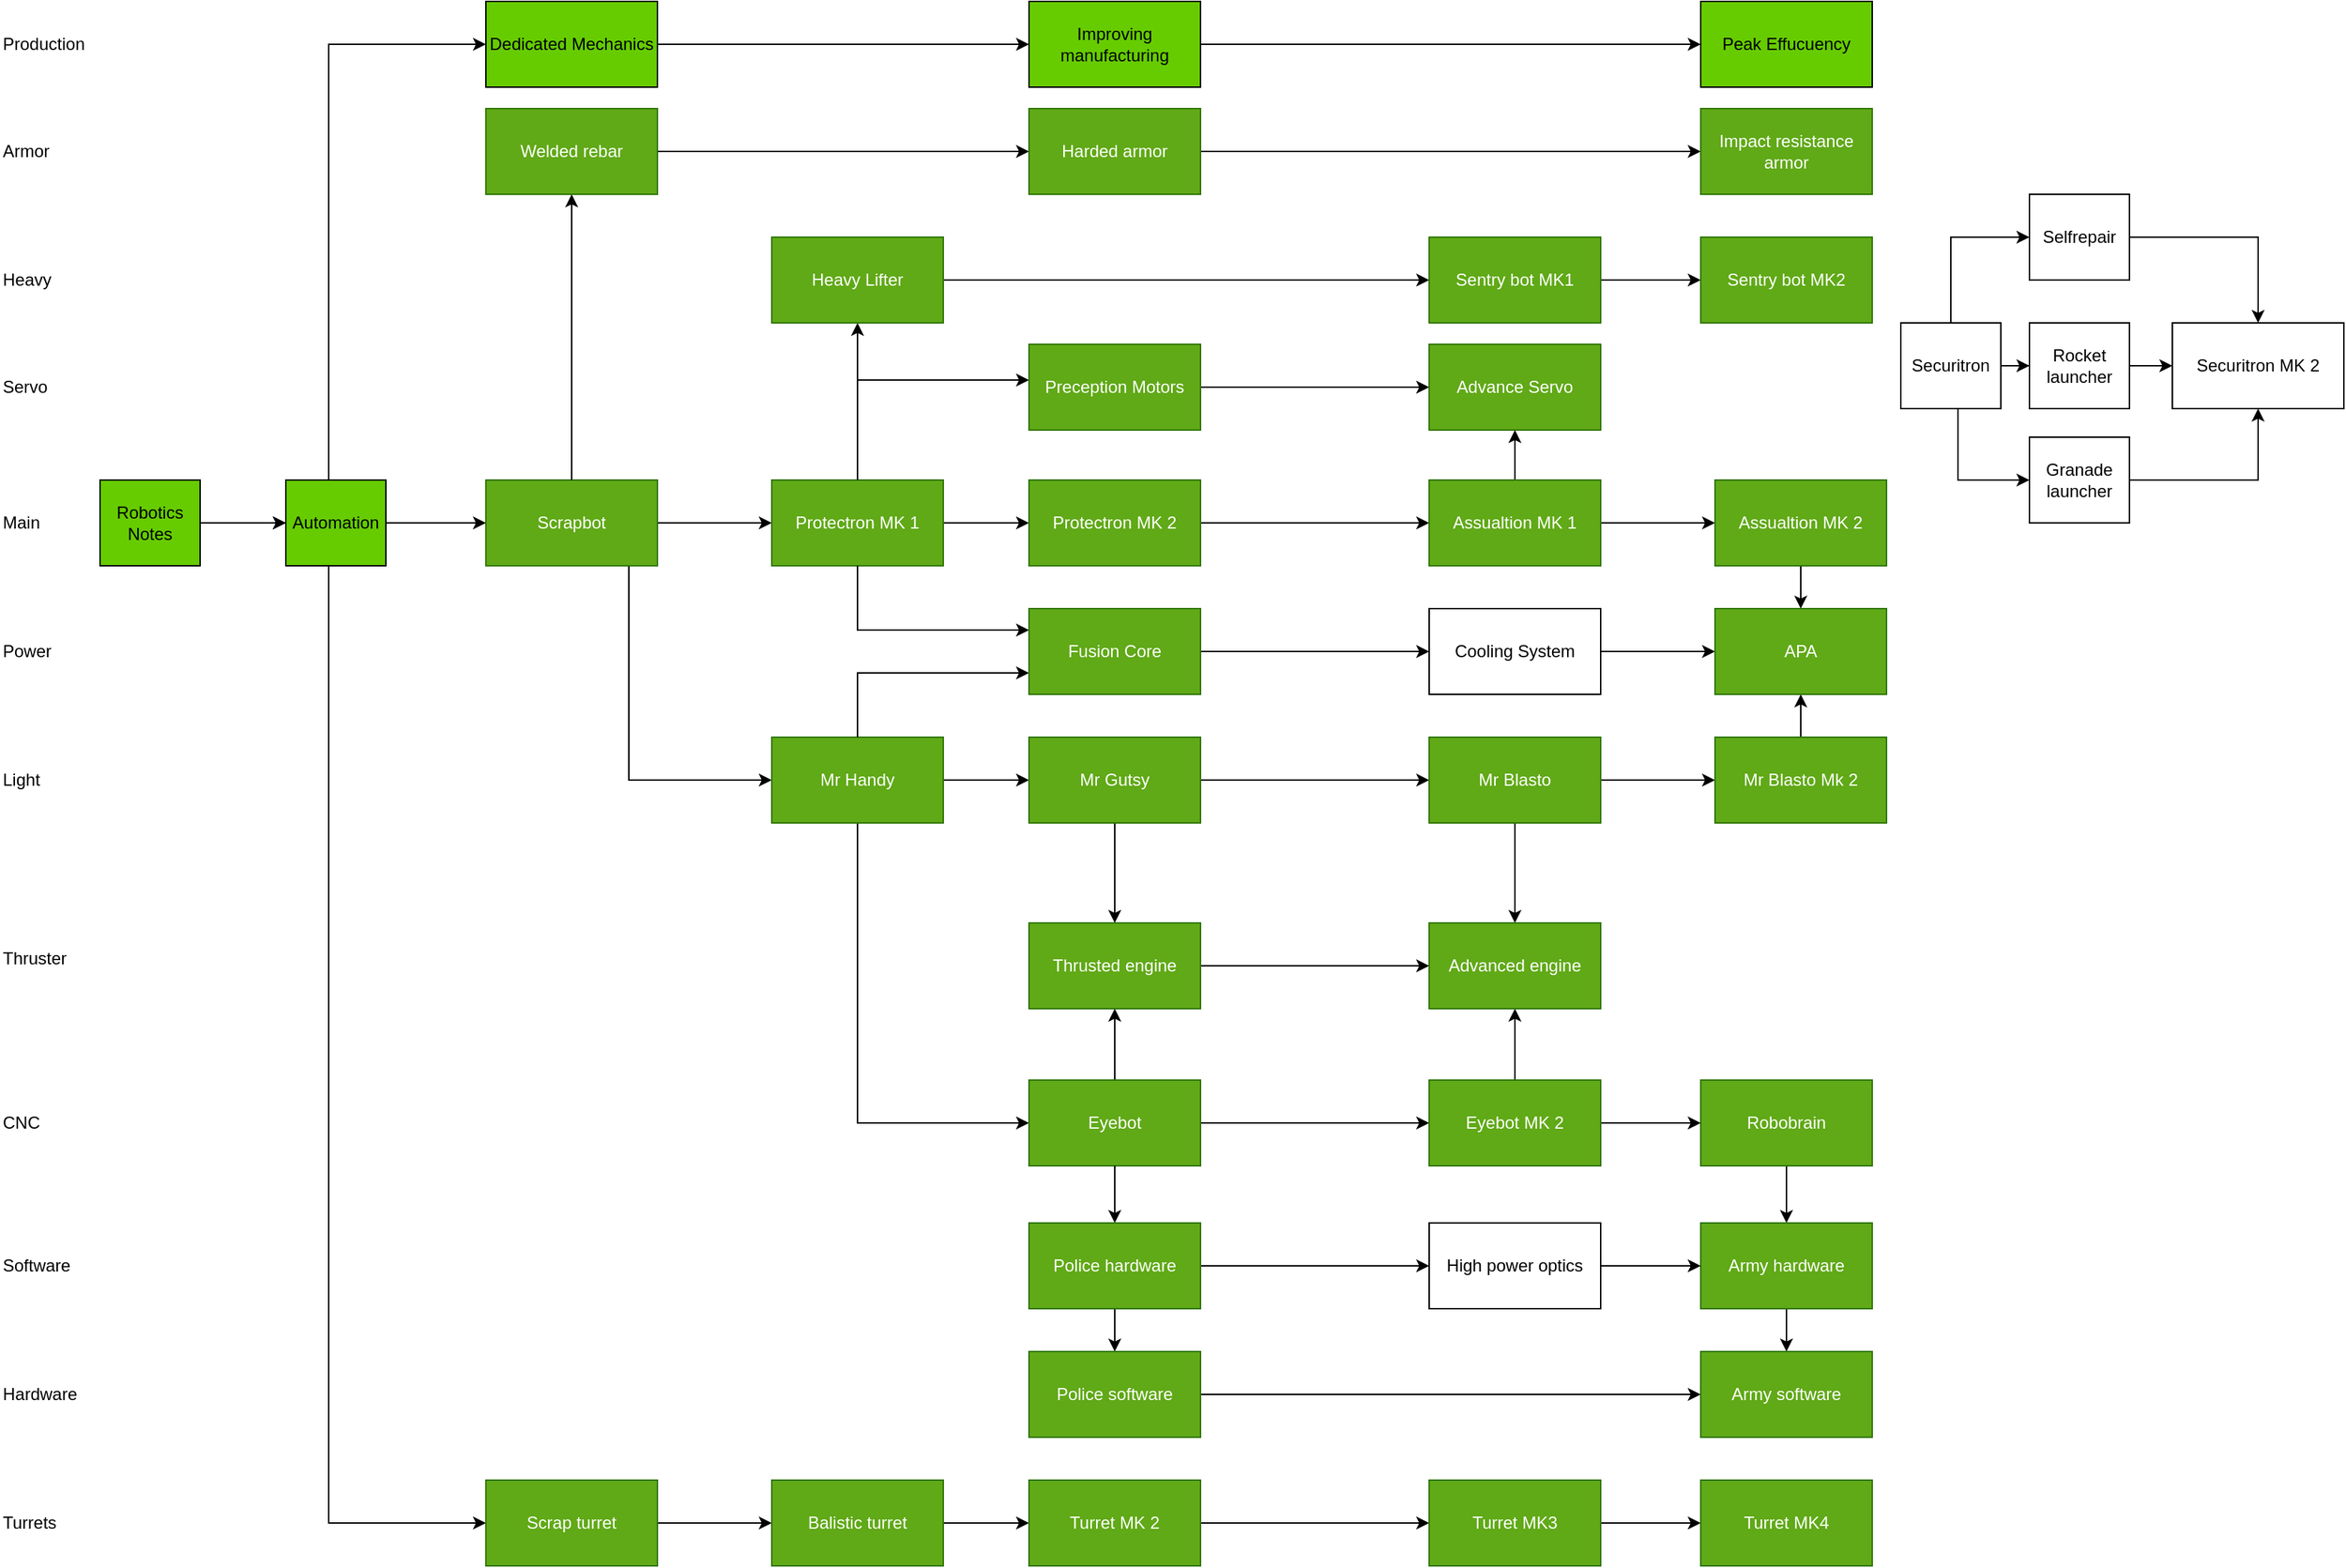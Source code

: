 <mxfile>
    <diagram id="xdExErQ8pkaw-AWuWzdV" name="Страница 1">
        <mxGraphModel dx="1013" dy="830" grid="1" gridSize="10" guides="1" tooltips="1" connect="1" arrows="1" fold="1" page="1" pageScale="1" pageWidth="827" pageHeight="1169" math="0" shadow="0">
            <root>
                <mxCell id="0"/>
                <mxCell id="1" parent="0"/>
                <mxCell id="ZwiXfYWfqHZxSq_M3s0T-5" value="" style="edgeStyle=orthogonalEdgeStyle;rounded=0;orthogonalLoop=1;jettySize=auto;html=1;" parent="1" source="ZwiXfYWfqHZxSq_M3s0T-2" target="ZwiXfYWfqHZxSq_M3s0T-4" edge="1">
                    <mxGeometry relative="1" as="geometry"/>
                </mxCell>
                <mxCell id="ZwiXfYWfqHZxSq_M3s0T-169" style="edgeStyle=orthogonalEdgeStyle;rounded=0;orthogonalLoop=1;jettySize=auto;html=1;" parent="1" source="ZwiXfYWfqHZxSq_M3s0T-2" target="ZwiXfYWfqHZxSq_M3s0T-4" edge="1">
                    <mxGeometry relative="1" as="geometry"/>
                </mxCell>
                <mxCell id="ZwiXfYWfqHZxSq_M3s0T-2" value="Robotics Notes" style="rounded=0;whiteSpace=wrap;html=1;fillColor=#66CC00;" parent="1" vertex="1">
                    <mxGeometry x="70" y="510" width="70" height="60" as="geometry"/>
                </mxCell>
                <mxCell id="ZwiXfYWfqHZxSq_M3s0T-13" value="" style="edgeStyle=orthogonalEdgeStyle;rounded=0;orthogonalLoop=1;jettySize=auto;html=1;" parent="1" source="ZwiXfYWfqHZxSq_M3s0T-4" target="ZwiXfYWfqHZxSq_M3s0T-7" edge="1">
                    <mxGeometry relative="1" as="geometry">
                        <Array as="points">
                            <mxPoint x="230" y="205"/>
                        </Array>
                    </mxGeometry>
                </mxCell>
                <mxCell id="ZwiXfYWfqHZxSq_M3s0T-20" value="" style="edgeStyle=orthogonalEdgeStyle;rounded=0;orthogonalLoop=1;jettySize=auto;html=1;" parent="1" source="ZwiXfYWfqHZxSq_M3s0T-3" target="ZwiXfYWfqHZxSq_M3s0T-19" edge="1">
                    <mxGeometry relative="1" as="geometry"/>
                </mxCell>
                <mxCell id="ZwiXfYWfqHZxSq_M3s0T-42" style="edgeStyle=orthogonalEdgeStyle;rounded=0;orthogonalLoop=1;jettySize=auto;html=1;" parent="1" source="ZwiXfYWfqHZxSq_M3s0T-3" target="ZwiXfYWfqHZxSq_M3s0T-40" edge="1">
                    <mxGeometry relative="1" as="geometry">
                        <Array as="points">
                            <mxPoint x="440" y="720"/>
                        </Array>
                    </mxGeometry>
                </mxCell>
                <mxCell id="ZwiXfYWfqHZxSq_M3s0T-157" style="edgeStyle=orthogonalEdgeStyle;rounded=0;orthogonalLoop=1;jettySize=auto;html=1;" parent="1" source="ZwiXfYWfqHZxSq_M3s0T-4" target="ZwiXfYWfqHZxSq_M3s0T-156" edge="1">
                    <mxGeometry relative="1" as="geometry">
                        <Array as="points">
                            <mxPoint x="230" y="1240"/>
                        </Array>
                    </mxGeometry>
                </mxCell>
                <mxCell id="ZwiXfYWfqHZxSq_M3s0T-3" value="Scrapbot" style="rounded=0;whiteSpace=wrap;html=1;fillColor=#60a917;fontColor=#ffffff;strokeColor=#2D7600;" parent="1" vertex="1">
                    <mxGeometry x="340" y="510" width="120" height="60" as="geometry"/>
                </mxCell>
                <mxCell id="ZwiXfYWfqHZxSq_M3s0T-14" style="edgeStyle=orthogonalEdgeStyle;rounded=0;orthogonalLoop=1;jettySize=auto;html=1;" parent="1" source="ZwiXfYWfqHZxSq_M3s0T-4" target="ZwiXfYWfqHZxSq_M3s0T-3" edge="1">
                    <mxGeometry relative="1" as="geometry"/>
                </mxCell>
                <mxCell id="ZwiXfYWfqHZxSq_M3s0T-4" value="Automation" style="rounded=0;whiteSpace=wrap;html=1;fillColor=#66CC00;" parent="1" vertex="1">
                    <mxGeometry x="200" y="510" width="70" height="60" as="geometry"/>
                </mxCell>
                <mxCell id="ZwiXfYWfqHZxSq_M3s0T-10" value="" style="edgeStyle=orthogonalEdgeStyle;rounded=0;orthogonalLoop=1;jettySize=auto;html=1;" parent="1" source="ZwiXfYWfqHZxSq_M3s0T-7" target="ZwiXfYWfqHZxSq_M3s0T-9" edge="1">
                    <mxGeometry relative="1" as="geometry"/>
                </mxCell>
                <mxCell id="ZwiXfYWfqHZxSq_M3s0T-7" value="Dedicated Mechanics" style="rounded=0;whiteSpace=wrap;html=1;fillColor=#66CC00;" parent="1" vertex="1">
                    <mxGeometry x="340" y="175" width="120" height="60" as="geometry"/>
                </mxCell>
                <mxCell id="ZwiXfYWfqHZxSq_M3s0T-107" value="" style="edgeStyle=orthogonalEdgeStyle;rounded=0;orthogonalLoop=1;jettySize=auto;html=1;" parent="1" source="ZwiXfYWfqHZxSq_M3s0T-9" target="ZwiXfYWfqHZxSq_M3s0T-11" edge="1">
                    <mxGeometry relative="1" as="geometry">
                        <mxPoint x="1000" y="205" as="targetPoint"/>
                    </mxGeometry>
                </mxCell>
                <mxCell id="ZwiXfYWfqHZxSq_M3s0T-9" value="Improving manufacturing" style="rounded=0;whiteSpace=wrap;html=1;fillColor=#66CC00;" parent="1" vertex="1">
                    <mxGeometry x="720" y="175" width="120" height="60" as="geometry"/>
                </mxCell>
                <mxCell id="ZwiXfYWfqHZxSq_M3s0T-11" value="Peak Effucuency" style="rounded=0;whiteSpace=wrap;html=1;fillColor=#66CC00;" parent="1" vertex="1">
                    <mxGeometry x="1190" y="175" width="120" height="60" as="geometry"/>
                </mxCell>
                <mxCell id="ZwiXfYWfqHZxSq_M3s0T-15" value="Main&amp;nbsp;" style="text;html=1;strokeColor=none;fillColor=none;align=left;verticalAlign=middle;whiteSpace=wrap;rounded=0;" parent="1" vertex="1">
                    <mxGeometry y="525" width="60" height="30" as="geometry"/>
                </mxCell>
                <mxCell id="ZwiXfYWfqHZxSq_M3s0T-16" value="Production" style="text;html=1;strokeColor=none;fillColor=none;align=left;verticalAlign=middle;whiteSpace=wrap;rounded=0;" parent="1" vertex="1">
                    <mxGeometry y="190" width="60" height="30" as="geometry"/>
                </mxCell>
                <mxCell id="ZwiXfYWfqHZxSq_M3s0T-22" value="" style="edgeStyle=orthogonalEdgeStyle;rounded=0;orthogonalLoop=1;jettySize=auto;html=1;" parent="1" source="ZwiXfYWfqHZxSq_M3s0T-19" target="ZwiXfYWfqHZxSq_M3s0T-21" edge="1">
                    <mxGeometry relative="1" as="geometry"/>
                </mxCell>
                <mxCell id="ZwiXfYWfqHZxSq_M3s0T-64" style="edgeStyle=orthogonalEdgeStyle;rounded=0;orthogonalLoop=1;jettySize=auto;html=1;" parent="1" source="ZwiXfYWfqHZxSq_M3s0T-19" target="ZwiXfYWfqHZxSq_M3s0T-50" edge="1">
                    <mxGeometry relative="1" as="geometry">
                        <Array as="points">
                            <mxPoint x="600" y="440"/>
                        </Array>
                    </mxGeometry>
                </mxCell>
                <mxCell id="ZwiXfYWfqHZxSq_M3s0T-19" value="Protectron MK 1" style="rounded=0;whiteSpace=wrap;html=1;fillColor=#60a917;fontColor=#ffffff;strokeColor=#2D7600;" parent="1" vertex="1">
                    <mxGeometry x="540" y="510" width="120" height="60" as="geometry"/>
                </mxCell>
                <mxCell id="ZwiXfYWfqHZxSq_M3s0T-24" value="" style="edgeStyle=orthogonalEdgeStyle;rounded=0;orthogonalLoop=1;jettySize=auto;html=1;" parent="1" source="ZwiXfYWfqHZxSq_M3s0T-21" target="ZwiXfYWfqHZxSq_M3s0T-116" edge="1">
                    <mxGeometry relative="1" as="geometry">
                        <mxPoint x="1000" y="525" as="targetPoint"/>
                        <Array as="points"/>
                    </mxGeometry>
                </mxCell>
                <mxCell id="ZwiXfYWfqHZxSq_M3s0T-114" value="" style="edgeStyle=orthogonalEdgeStyle;rounded=0;orthogonalLoop=1;jettySize=auto;html=1;entryX=0;entryY=0.25;entryDx=0;entryDy=0;" parent="1" source="ZwiXfYWfqHZxSq_M3s0T-19" target="ZwiXfYWfqHZxSq_M3s0T-55" edge="1">
                    <mxGeometry relative="1" as="geometry">
                        <Array as="points">
                            <mxPoint x="600" y="615"/>
                        </Array>
                    </mxGeometry>
                </mxCell>
                <mxCell id="2" style="edgeStyle=none;html=1;" parent="1" source="ZwiXfYWfqHZxSq_M3s0T-19" target="ZwiXfYWfqHZxSq_M3s0T-124" edge="1">
                    <mxGeometry relative="1" as="geometry"/>
                </mxCell>
                <mxCell id="ZwiXfYWfqHZxSq_M3s0T-21" value="Protectron MK 2" style="rounded=0;whiteSpace=wrap;html=1;fillColor=#60a917;fontColor=#ffffff;strokeColor=#2D7600;" parent="1" vertex="1">
                    <mxGeometry x="720" y="510" width="120" height="60" as="geometry"/>
                </mxCell>
                <mxCell id="ZwiXfYWfqHZxSq_M3s0T-26" value="" style="edgeStyle=orthogonalEdgeStyle;rounded=0;orthogonalLoop=1;jettySize=auto;html=1;" parent="1" source="ZwiXfYWfqHZxSq_M3s0T-116" target="ZwiXfYWfqHZxSq_M3s0T-115" edge="1">
                    <mxGeometry relative="1" as="geometry">
                        <mxPoint x="1120" y="525" as="sourcePoint"/>
                        <mxPoint x="1200" y="525" as="targetPoint"/>
                    </mxGeometry>
                </mxCell>
                <mxCell id="ZwiXfYWfqHZxSq_M3s0T-63" style="edgeStyle=orthogonalEdgeStyle;rounded=0;orthogonalLoop=1;jettySize=auto;html=1;entryX=0.5;entryY=0;entryDx=0;entryDy=0;" parent="1" source="ZwiXfYWfqHZxSq_M3s0T-115" target="ZwiXfYWfqHZxSq_M3s0T-61" edge="1">
                    <mxGeometry relative="1" as="geometry">
                        <mxPoint x="1060" y="555" as="sourcePoint"/>
                    </mxGeometry>
                </mxCell>
                <mxCell id="ZwiXfYWfqHZxSq_M3s0T-34" style="edgeStyle=orthogonalEdgeStyle;rounded=0;orthogonalLoop=1;jettySize=auto;html=1;" parent="1" source="ZwiXfYWfqHZxSq_M3s0T-27" target="ZwiXfYWfqHZxSq_M3s0T-31" edge="1">
                    <mxGeometry relative="1" as="geometry">
                        <Array as="points">
                            <mxPoint x="1365" y="340"/>
                        </Array>
                    </mxGeometry>
                </mxCell>
                <mxCell id="ZwiXfYWfqHZxSq_M3s0T-35" style="edgeStyle=orthogonalEdgeStyle;rounded=0;orthogonalLoop=1;jettySize=auto;html=1;" parent="1" source="ZwiXfYWfqHZxSq_M3s0T-27" target="ZwiXfYWfqHZxSq_M3s0T-32" edge="1">
                    <mxGeometry relative="1" as="geometry"/>
                </mxCell>
                <mxCell id="ZwiXfYWfqHZxSq_M3s0T-36" style="edgeStyle=orthogonalEdgeStyle;rounded=0;orthogonalLoop=1;jettySize=auto;html=1;" parent="1" source="ZwiXfYWfqHZxSq_M3s0T-27" target="ZwiXfYWfqHZxSq_M3s0T-33" edge="1">
                    <mxGeometry relative="1" as="geometry">
                        <Array as="points">
                            <mxPoint x="1370" y="510"/>
                        </Array>
                    </mxGeometry>
                </mxCell>
                <mxCell id="ZwiXfYWfqHZxSq_M3s0T-27" value="Securitron" style="rounded=0;whiteSpace=wrap;html=1;" parent="1" vertex="1">
                    <mxGeometry x="1330" y="400" width="70" height="60" as="geometry"/>
                </mxCell>
                <mxCell id="ZwiXfYWfqHZxSq_M3s0T-28" value="Securitron MK 2" style="rounded=0;whiteSpace=wrap;html=1;" parent="1" vertex="1">
                    <mxGeometry x="1520" y="400" width="120" height="60" as="geometry"/>
                </mxCell>
                <mxCell id="ZwiXfYWfqHZxSq_M3s0T-37" style="edgeStyle=orthogonalEdgeStyle;rounded=0;orthogonalLoop=1;jettySize=auto;html=1;" parent="1" source="ZwiXfYWfqHZxSq_M3s0T-31" target="ZwiXfYWfqHZxSq_M3s0T-28" edge="1">
                    <mxGeometry relative="1" as="geometry"/>
                </mxCell>
                <mxCell id="ZwiXfYWfqHZxSq_M3s0T-31" value="Selfrepair" style="rounded=0;whiteSpace=wrap;html=1;" parent="1" vertex="1">
                    <mxGeometry x="1420" y="310" width="70" height="60" as="geometry"/>
                </mxCell>
                <mxCell id="ZwiXfYWfqHZxSq_M3s0T-39" style="edgeStyle=orthogonalEdgeStyle;rounded=0;orthogonalLoop=1;jettySize=auto;html=1;" parent="1" source="ZwiXfYWfqHZxSq_M3s0T-32" target="ZwiXfYWfqHZxSq_M3s0T-28" edge="1">
                    <mxGeometry relative="1" as="geometry"/>
                </mxCell>
                <mxCell id="ZwiXfYWfqHZxSq_M3s0T-32" value="Rocket&lt;br&gt;launcher" style="rounded=0;whiteSpace=wrap;html=1;" parent="1" vertex="1">
                    <mxGeometry x="1420" y="400" width="70" height="60" as="geometry"/>
                </mxCell>
                <mxCell id="ZwiXfYWfqHZxSq_M3s0T-38" style="edgeStyle=orthogonalEdgeStyle;rounded=0;orthogonalLoop=1;jettySize=auto;html=1;" parent="1" source="ZwiXfYWfqHZxSq_M3s0T-33" target="ZwiXfYWfqHZxSq_M3s0T-28" edge="1">
                    <mxGeometry relative="1" as="geometry"/>
                </mxCell>
                <mxCell id="ZwiXfYWfqHZxSq_M3s0T-33" value="Granade launcher" style="rounded=0;whiteSpace=wrap;html=1;" parent="1" vertex="1">
                    <mxGeometry x="1420" y="480" width="70" height="60" as="geometry"/>
                </mxCell>
                <mxCell id="ZwiXfYWfqHZxSq_M3s0T-45" style="edgeStyle=orthogonalEdgeStyle;rounded=0;orthogonalLoop=1;jettySize=auto;html=1;" parent="1" source="ZwiXfYWfqHZxSq_M3s0T-40" target="ZwiXfYWfqHZxSq_M3s0T-44" edge="1">
                    <mxGeometry relative="1" as="geometry"/>
                </mxCell>
                <mxCell id="ZwiXfYWfqHZxSq_M3s0T-68" style="edgeStyle=orthogonalEdgeStyle;rounded=0;orthogonalLoop=1;jettySize=auto;html=1;" parent="1" source="ZwiXfYWfqHZxSq_M3s0T-3" target="ZwiXfYWfqHZxSq_M3s0T-67" edge="1">
                    <mxGeometry relative="1" as="geometry">
                        <Array as="points">
                            <mxPoint x="440" y="270"/>
                        </Array>
                    </mxGeometry>
                </mxCell>
                <mxCell id="ZwiXfYWfqHZxSq_M3s0T-122" style="edgeStyle=orthogonalEdgeStyle;rounded=0;orthogonalLoop=1;jettySize=auto;html=1;" parent="1" source="ZwiXfYWfqHZxSq_M3s0T-40" target="ZwiXfYWfqHZxSq_M3s0T-75" edge="1">
                    <mxGeometry relative="1" as="geometry">
                        <Array as="points">
                            <mxPoint x="600" y="960"/>
                        </Array>
                    </mxGeometry>
                </mxCell>
                <mxCell id="ZwiXfYWfqHZxSq_M3s0T-40" value="Mr Handy" style="rounded=0;whiteSpace=wrap;html=1;fillColor=#60a917;fontColor=#ffffff;strokeColor=#2D7600;" parent="1" vertex="1">
                    <mxGeometry x="540" y="690" width="120" height="60" as="geometry"/>
                </mxCell>
                <mxCell id="ZwiXfYWfqHZxSq_M3s0T-47" value="" style="edgeStyle=orthogonalEdgeStyle;rounded=0;orthogonalLoop=1;jettySize=auto;html=1;" parent="1" source="ZwiXfYWfqHZxSq_M3s0T-44" target="ZwiXfYWfqHZxSq_M3s0T-46" edge="1">
                    <mxGeometry relative="1" as="geometry"/>
                </mxCell>
                <mxCell id="ZwiXfYWfqHZxSq_M3s0T-60" style="edgeStyle=orthogonalEdgeStyle;rounded=0;orthogonalLoop=1;jettySize=auto;html=1;entryX=0;entryY=0.75;entryDx=0;entryDy=0;" parent="1" source="ZwiXfYWfqHZxSq_M3s0T-40" target="ZwiXfYWfqHZxSq_M3s0T-55" edge="1">
                    <mxGeometry relative="1" as="geometry">
                        <Array as="points">
                            <mxPoint x="600" y="645"/>
                        </Array>
                    </mxGeometry>
                </mxCell>
                <mxCell id="ZwiXfYWfqHZxSq_M3s0T-142" style="edgeStyle=orthogonalEdgeStyle;rounded=0;orthogonalLoop=1;jettySize=auto;html=1;" parent="1" source="ZwiXfYWfqHZxSq_M3s0T-44" target="ZwiXfYWfqHZxSq_M3s0T-140" edge="1">
                    <mxGeometry relative="1" as="geometry">
                        <Array as="points">
                            <mxPoint x="780" y="840"/>
                        </Array>
                    </mxGeometry>
                </mxCell>
                <mxCell id="ZwiXfYWfqHZxSq_M3s0T-44" value="Mr Gutsy" style="rounded=0;whiteSpace=wrap;html=1;fillColor=#60a917;fontColor=#ffffff;strokeColor=#2D7600;" parent="1" vertex="1">
                    <mxGeometry x="720" y="690" width="120" height="60" as="geometry"/>
                </mxCell>
                <mxCell id="ZwiXfYWfqHZxSq_M3s0T-49" value="" style="edgeStyle=orthogonalEdgeStyle;rounded=0;orthogonalLoop=1;jettySize=auto;html=1;" parent="1" source="ZwiXfYWfqHZxSq_M3s0T-46" target="ZwiXfYWfqHZxSq_M3s0T-48" edge="1">
                    <mxGeometry relative="1" as="geometry"/>
                </mxCell>
                <mxCell id="ZwiXfYWfqHZxSq_M3s0T-62" style="edgeStyle=orthogonalEdgeStyle;rounded=0;orthogonalLoop=1;jettySize=auto;html=1;entryX=0.5;entryY=1;entryDx=0;entryDy=0;" parent="1" source="ZwiXfYWfqHZxSq_M3s0T-48" target="ZwiXfYWfqHZxSq_M3s0T-61" edge="1">
                    <mxGeometry relative="1" as="geometry"/>
                </mxCell>
                <mxCell id="ZwiXfYWfqHZxSq_M3s0T-145" style="edgeStyle=orthogonalEdgeStyle;rounded=0;orthogonalLoop=1;jettySize=auto;html=1;" parent="1" source="ZwiXfYWfqHZxSq_M3s0T-46" target="ZwiXfYWfqHZxSq_M3s0T-143" edge="1">
                    <mxGeometry relative="1" as="geometry">
                        <Array as="points">
                            <mxPoint x="1090" y="840"/>
                        </Array>
                    </mxGeometry>
                </mxCell>
                <mxCell id="ZwiXfYWfqHZxSq_M3s0T-46" value="Mr Blasto" style="rounded=0;whiteSpace=wrap;html=1;fillColor=#60a917;fontColor=#ffffff;strokeColor=#2D7600;" parent="1" vertex="1">
                    <mxGeometry x="1000" y="690" width="120" height="60" as="geometry"/>
                </mxCell>
                <mxCell id="ZwiXfYWfqHZxSq_M3s0T-48" value="Mr Blasto Mk 2" style="rounded=0;whiteSpace=wrap;html=1;fillColor=#60a917;fontColor=#ffffff;strokeColor=#2D7600;" parent="1" vertex="1">
                    <mxGeometry x="1200" y="690" width="120" height="60" as="geometry"/>
                </mxCell>
                <mxCell id="ZwiXfYWfqHZxSq_M3s0T-90" style="edgeStyle=orthogonalEdgeStyle;rounded=0;orthogonalLoop=1;jettySize=auto;html=1;" parent="1" source="ZwiXfYWfqHZxSq_M3s0T-50" target="ZwiXfYWfqHZxSq_M3s0T-65" edge="1">
                    <mxGeometry relative="1" as="geometry"/>
                </mxCell>
                <mxCell id="ZwiXfYWfqHZxSq_M3s0T-50" value="Preception Motors" style="rounded=0;whiteSpace=wrap;html=1;fillColor=#60a917;fontColor=#ffffff;strokeColor=#2D7600;" parent="1" vertex="1">
                    <mxGeometry x="720" y="415" width="120" height="60" as="geometry"/>
                </mxCell>
                <mxCell id="ZwiXfYWfqHZxSq_M3s0T-89" style="edgeStyle=orthogonalEdgeStyle;rounded=0;orthogonalLoop=1;jettySize=auto;html=1;startArrow=none;" parent="1" source="ZwiXfYWfqHZxSq_M3s0T-117" target="ZwiXfYWfqHZxSq_M3s0T-61" edge="1">
                    <mxGeometry relative="1" as="geometry"/>
                </mxCell>
                <mxCell id="ZwiXfYWfqHZxSq_M3s0T-119" style="edgeStyle=orthogonalEdgeStyle;rounded=0;orthogonalLoop=1;jettySize=auto;html=1;" parent="1" source="ZwiXfYWfqHZxSq_M3s0T-55" target="ZwiXfYWfqHZxSq_M3s0T-117" edge="1">
                    <mxGeometry relative="1" as="geometry"/>
                </mxCell>
                <mxCell id="ZwiXfYWfqHZxSq_M3s0T-55" value="Fusion Core" style="rounded=0;whiteSpace=wrap;html=1;fillColor=#60a917;fontColor=#ffffff;strokeColor=#2D7600;" parent="1" vertex="1">
                    <mxGeometry x="720" y="600" width="120" height="60" as="geometry"/>
                </mxCell>
                <mxCell id="ZwiXfYWfqHZxSq_M3s0T-61" value="APA" style="rounded=0;whiteSpace=wrap;html=1;fillColor=#60a917;fontColor=#ffffff;strokeColor=#2D7600;" parent="1" vertex="1">
                    <mxGeometry x="1200" y="600" width="120" height="60" as="geometry"/>
                </mxCell>
                <mxCell id="ZwiXfYWfqHZxSq_M3s0T-65" value="Advance Servo" style="rounded=0;whiteSpace=wrap;html=1;fillColor=#60a917;fontColor=#ffffff;strokeColor=#2D7600;" parent="1" vertex="1">
                    <mxGeometry x="1000" y="415" width="120" height="60" as="geometry"/>
                </mxCell>
                <mxCell id="ZwiXfYWfqHZxSq_M3s0T-71" value="" style="edgeStyle=orthogonalEdgeStyle;rounded=0;orthogonalLoop=1;jettySize=auto;html=1;" parent="1" source="ZwiXfYWfqHZxSq_M3s0T-67" target="ZwiXfYWfqHZxSq_M3s0T-70" edge="1">
                    <mxGeometry relative="1" as="geometry"/>
                </mxCell>
                <mxCell id="ZwiXfYWfqHZxSq_M3s0T-67" value="Welded rebar" style="rounded=0;whiteSpace=wrap;html=1;fillColor=#60a917;fontColor=#ffffff;strokeColor=#2D7600;" parent="1" vertex="1">
                    <mxGeometry x="340" y="250" width="120" height="60" as="geometry"/>
                </mxCell>
                <mxCell id="ZwiXfYWfqHZxSq_M3s0T-73" value="" style="edgeStyle=orthogonalEdgeStyle;rounded=0;orthogonalLoop=1;jettySize=auto;html=1;" parent="1" source="ZwiXfYWfqHZxSq_M3s0T-70" target="ZwiXfYWfqHZxSq_M3s0T-72" edge="1">
                    <mxGeometry relative="1" as="geometry"/>
                </mxCell>
                <mxCell id="ZwiXfYWfqHZxSq_M3s0T-70" value="Harded armor" style="rounded=0;whiteSpace=wrap;html=1;fillColor=#60a917;fontColor=#ffffff;strokeColor=#2D7600;" parent="1" vertex="1">
                    <mxGeometry x="720" y="250" width="120" height="60" as="geometry"/>
                </mxCell>
                <mxCell id="ZwiXfYWfqHZxSq_M3s0T-72" value="Impact resistance armor" style="rounded=0;whiteSpace=wrap;html=1;fillColor=#60a917;fontColor=#ffffff;strokeColor=#2D7600;" parent="1" vertex="1">
                    <mxGeometry x="1190" y="250" width="120" height="60" as="geometry"/>
                </mxCell>
                <mxCell id="ZwiXfYWfqHZxSq_M3s0T-80" style="edgeStyle=orthogonalEdgeStyle;rounded=0;orthogonalLoop=1;jettySize=auto;html=1;" parent="1" source="ZwiXfYWfqHZxSq_M3s0T-75" target="ZwiXfYWfqHZxSq_M3s0T-79" edge="1">
                    <mxGeometry relative="1" as="geometry"/>
                </mxCell>
                <mxCell id="ZwiXfYWfqHZxSq_M3s0T-141" value="" style="edgeStyle=orthogonalEdgeStyle;rounded=0;orthogonalLoop=1;jettySize=auto;html=1;" parent="1" source="ZwiXfYWfqHZxSq_M3s0T-75" target="ZwiXfYWfqHZxSq_M3s0T-140" edge="1">
                    <mxGeometry relative="1" as="geometry">
                        <Array as="points">
                            <mxPoint x="780" y="870"/>
                        </Array>
                    </mxGeometry>
                </mxCell>
                <mxCell id="ZwiXfYWfqHZxSq_M3s0T-75" value="Eyebot" style="rounded=0;whiteSpace=wrap;html=1;fillColor=#60a917;fontColor=#ffffff;strokeColor=#2D7600;" parent="1" vertex="1">
                    <mxGeometry x="720" y="930" width="120" height="60" as="geometry"/>
                </mxCell>
                <mxCell id="ZwiXfYWfqHZxSq_M3s0T-87" value="" style="edgeStyle=orthogonalEdgeStyle;rounded=0;orthogonalLoop=1;jettySize=auto;html=1;" parent="1" source="ZwiXfYWfqHZxSq_M3s0T-91" target="ZwiXfYWfqHZxSq_M3s0T-86" edge="1">
                    <mxGeometry relative="1" as="geometry"/>
                </mxCell>
                <mxCell id="ZwiXfYWfqHZxSq_M3s0T-93" style="edgeStyle=orthogonalEdgeStyle;rounded=0;orthogonalLoop=1;jettySize=auto;html=1;" parent="1" source="ZwiXfYWfqHZxSq_M3s0T-77" target="ZwiXfYWfqHZxSq_M3s0T-91" edge="1">
                    <mxGeometry relative="1" as="geometry"/>
                </mxCell>
                <mxCell id="ZwiXfYWfqHZxSq_M3s0T-77" value="Robobrain" style="rounded=0;whiteSpace=wrap;html=1;fillColor=#60a917;fontColor=#ffffff;strokeColor=#2D7600;" parent="1" vertex="1">
                    <mxGeometry x="1190" y="930" width="120" height="60" as="geometry"/>
                </mxCell>
                <mxCell id="ZwiXfYWfqHZxSq_M3s0T-81" style="edgeStyle=orthogonalEdgeStyle;rounded=0;orthogonalLoop=1;jettySize=auto;html=1;" parent="1" source="ZwiXfYWfqHZxSq_M3s0T-79" target="ZwiXfYWfqHZxSq_M3s0T-77" edge="1">
                    <mxGeometry relative="1" as="geometry"/>
                </mxCell>
                <mxCell id="ZwiXfYWfqHZxSq_M3s0T-83" value="" style="edgeStyle=orthogonalEdgeStyle;rounded=0;orthogonalLoop=1;jettySize=auto;html=1;" parent="1" source="ZwiXfYWfqHZxSq_M3s0T-84" target="ZwiXfYWfqHZxSq_M3s0T-82" edge="1">
                    <mxGeometry relative="1" as="geometry"/>
                </mxCell>
                <mxCell id="ZwiXfYWfqHZxSq_M3s0T-85" value="" style="edgeStyle=orthogonalEdgeStyle;rounded=0;orthogonalLoop=1;jettySize=auto;html=1;" parent="1" source="ZwiXfYWfqHZxSq_M3s0T-75" target="ZwiXfYWfqHZxSq_M3s0T-84" edge="1">
                    <mxGeometry relative="1" as="geometry"/>
                </mxCell>
                <mxCell id="ZwiXfYWfqHZxSq_M3s0T-146" style="edgeStyle=orthogonalEdgeStyle;rounded=0;orthogonalLoop=1;jettySize=auto;html=1;" parent="1" source="ZwiXfYWfqHZxSq_M3s0T-79" target="ZwiXfYWfqHZxSq_M3s0T-143" edge="1">
                    <mxGeometry relative="1" as="geometry">
                        <Array as="points">
                            <mxPoint x="1060" y="870"/>
                        </Array>
                    </mxGeometry>
                </mxCell>
                <mxCell id="ZwiXfYWfqHZxSq_M3s0T-79" value="Eyebot MK 2" style="rounded=0;whiteSpace=wrap;html=1;fillColor=#60a917;fontColor=#ffffff;strokeColor=#2D7600;" parent="1" vertex="1">
                    <mxGeometry x="1000" y="930" width="120" height="60" as="geometry"/>
                </mxCell>
                <mxCell id="ZwiXfYWfqHZxSq_M3s0T-138" style="edgeStyle=orthogonalEdgeStyle;rounded=0;orthogonalLoop=1;jettySize=auto;html=1;" parent="1" source="ZwiXfYWfqHZxSq_M3s0T-82" target="ZwiXfYWfqHZxSq_M3s0T-86" edge="1">
                    <mxGeometry relative="1" as="geometry"/>
                </mxCell>
                <mxCell id="ZwiXfYWfqHZxSq_M3s0T-82" value="Police software" style="rounded=0;whiteSpace=wrap;html=1;fillColor=#60a917;fontColor=#ffffff;strokeColor=#2D7600;" parent="1" vertex="1">
                    <mxGeometry x="720" y="1120" width="120" height="60" as="geometry"/>
                </mxCell>
                <mxCell id="ZwiXfYWfqHZxSq_M3s0T-135" value="" style="edgeStyle=orthogonalEdgeStyle;rounded=0;orthogonalLoop=1;jettySize=auto;html=1;" parent="1" source="ZwiXfYWfqHZxSq_M3s0T-84" target="ZwiXfYWfqHZxSq_M3s0T-134" edge="1">
                    <mxGeometry relative="1" as="geometry"/>
                </mxCell>
                <mxCell id="ZwiXfYWfqHZxSq_M3s0T-84" value="Police hardware" style="rounded=0;whiteSpace=wrap;html=1;fillColor=#60a917;fontColor=#ffffff;strokeColor=#2D7600;" parent="1" vertex="1">
                    <mxGeometry x="720" y="1030" width="120" height="60" as="geometry"/>
                </mxCell>
                <mxCell id="ZwiXfYWfqHZxSq_M3s0T-86" value="Army software" style="rounded=0;whiteSpace=wrap;html=1;fillColor=#60a917;fontColor=#ffffff;strokeColor=#2D7600;" parent="1" vertex="1">
                    <mxGeometry x="1190" y="1120" width="120" height="60" as="geometry"/>
                </mxCell>
                <mxCell id="ZwiXfYWfqHZxSq_M3s0T-91" value="Army hardware" style="rounded=0;whiteSpace=wrap;html=1;fillColor=#60a917;fontColor=#ffffff;strokeColor=#2D7600;" parent="1" vertex="1">
                    <mxGeometry x="1190" y="1030" width="120" height="60" as="geometry"/>
                </mxCell>
                <mxCell id="ZwiXfYWfqHZxSq_M3s0T-110" value="Armor" style="text;html=1;strokeColor=none;fillColor=none;align=left;verticalAlign=middle;whiteSpace=wrap;rounded=0;" parent="1" vertex="1">
                    <mxGeometry y="265" width="60" height="30" as="geometry"/>
                </mxCell>
                <mxCell id="ZwiXfYWfqHZxSq_M3s0T-111" value="Servo" style="text;html=1;strokeColor=none;fillColor=none;align=left;verticalAlign=middle;whiteSpace=wrap;rounded=0;" parent="1" vertex="1">
                    <mxGeometry y="430" width="60" height="30" as="geometry"/>
                </mxCell>
                <mxCell id="ZwiXfYWfqHZxSq_M3s0T-115" value="Assualtion MK 2" style="rounded=0;whiteSpace=wrap;html=1;fillColor=#60a917;fontColor=#ffffff;strokeColor=#2D7600;" parent="1" vertex="1">
                    <mxGeometry x="1200" y="510" width="120" height="60" as="geometry"/>
                </mxCell>
                <mxCell id="ZwiXfYWfqHZxSq_M3s0T-120" style="edgeStyle=orthogonalEdgeStyle;rounded=0;orthogonalLoop=1;jettySize=auto;html=1;" parent="1" source="ZwiXfYWfqHZxSq_M3s0T-116" target="ZwiXfYWfqHZxSq_M3s0T-65" edge="1">
                    <mxGeometry relative="1" as="geometry"/>
                </mxCell>
                <mxCell id="ZwiXfYWfqHZxSq_M3s0T-116" value="Assualtion MK 1" style="rounded=0;whiteSpace=wrap;html=1;fillColor=#60a917;fontColor=#ffffff;strokeColor=#2D7600;" parent="1" vertex="1">
                    <mxGeometry x="1000" y="510" width="120" height="60" as="geometry"/>
                </mxCell>
                <mxCell id="ZwiXfYWfqHZxSq_M3s0T-117" value="Cooling System" style="rounded=0;whiteSpace=wrap;html=1;" parent="1" vertex="1">
                    <mxGeometry x="1000" y="600" width="120" height="60" as="geometry"/>
                </mxCell>
                <mxCell id="ZwiXfYWfqHZxSq_M3s0T-127" value="" style="edgeStyle=orthogonalEdgeStyle;rounded=0;orthogonalLoop=1;jettySize=auto;html=1;" parent="1" source="ZwiXfYWfqHZxSq_M3s0T-124" target="ZwiXfYWfqHZxSq_M3s0T-126" edge="1">
                    <mxGeometry relative="1" as="geometry"/>
                </mxCell>
                <mxCell id="ZwiXfYWfqHZxSq_M3s0T-124" value="Heavy Lifter" style="rounded=0;whiteSpace=wrap;html=1;fillColor=#60a917;fontColor=#ffffff;strokeColor=#2D7600;" parent="1" vertex="1">
                    <mxGeometry x="540" y="340" width="120" height="60" as="geometry"/>
                </mxCell>
                <mxCell id="ZwiXfYWfqHZxSq_M3s0T-129" value="" style="edgeStyle=orthogonalEdgeStyle;rounded=0;orthogonalLoop=1;jettySize=auto;html=1;" parent="1" source="ZwiXfYWfqHZxSq_M3s0T-126" target="ZwiXfYWfqHZxSq_M3s0T-128" edge="1">
                    <mxGeometry relative="1" as="geometry"/>
                </mxCell>
                <mxCell id="ZwiXfYWfqHZxSq_M3s0T-126" value="Sentry bot MK1" style="rounded=0;whiteSpace=wrap;html=1;fillColor=#60a917;fontColor=#ffffff;strokeColor=#2D7600;" parent="1" vertex="1">
                    <mxGeometry x="1000" y="340" width="120" height="60" as="geometry"/>
                </mxCell>
                <mxCell id="ZwiXfYWfqHZxSq_M3s0T-128" value="Sentry bot MK2" style="rounded=0;whiteSpace=wrap;html=1;fillColor=#60a917;fontColor=#ffffff;strokeColor=#2D7600;" parent="1" vertex="1">
                    <mxGeometry x="1190" y="340" width="120" height="60" as="geometry"/>
                </mxCell>
                <mxCell id="ZwiXfYWfqHZxSq_M3s0T-136" style="edgeStyle=orthogonalEdgeStyle;rounded=0;orthogonalLoop=1;jettySize=auto;html=1;" parent="1" source="ZwiXfYWfqHZxSq_M3s0T-134" target="ZwiXfYWfqHZxSq_M3s0T-91" edge="1">
                    <mxGeometry relative="1" as="geometry"/>
                </mxCell>
                <mxCell id="ZwiXfYWfqHZxSq_M3s0T-134" value="High power optics" style="rounded=0;whiteSpace=wrap;html=1;" parent="1" vertex="1">
                    <mxGeometry x="1000" y="1030" width="120" height="60" as="geometry"/>
                </mxCell>
                <mxCell id="ZwiXfYWfqHZxSq_M3s0T-144" style="edgeStyle=orthogonalEdgeStyle;rounded=0;orthogonalLoop=1;jettySize=auto;html=1;" parent="1" source="ZwiXfYWfqHZxSq_M3s0T-140" target="ZwiXfYWfqHZxSq_M3s0T-143" edge="1">
                    <mxGeometry relative="1" as="geometry"/>
                </mxCell>
                <mxCell id="ZwiXfYWfqHZxSq_M3s0T-140" value="Thrusted engine" style="rounded=0;whiteSpace=wrap;html=1;fillColor=#60a917;fontColor=#ffffff;strokeColor=#2D7600;" parent="1" vertex="1">
                    <mxGeometry x="720" y="820" width="120" height="60" as="geometry"/>
                </mxCell>
                <mxCell id="ZwiXfYWfqHZxSq_M3s0T-143" value="Advanced engine" style="rounded=0;whiteSpace=wrap;html=1;fillColor=#60a917;fontColor=#ffffff;strokeColor=#2D7600;" parent="1" vertex="1">
                    <mxGeometry x="1000" y="820" width="120" height="60" as="geometry"/>
                </mxCell>
                <mxCell id="ZwiXfYWfqHZxSq_M3s0T-149" value="Heavy" style="text;html=1;strokeColor=none;fillColor=none;align=left;verticalAlign=middle;whiteSpace=wrap;rounded=0;" parent="1" vertex="1">
                    <mxGeometry y="355" width="60" height="30" as="geometry"/>
                </mxCell>
                <mxCell id="ZwiXfYWfqHZxSq_M3s0T-150" value="Power" style="text;html=1;strokeColor=none;fillColor=none;align=left;verticalAlign=middle;whiteSpace=wrap;rounded=0;" parent="1" vertex="1">
                    <mxGeometry y="615" width="60" height="30" as="geometry"/>
                </mxCell>
                <mxCell id="ZwiXfYWfqHZxSq_M3s0T-151" value="Light" style="text;html=1;strokeColor=none;fillColor=none;align=left;verticalAlign=middle;whiteSpace=wrap;rounded=0;" parent="1" vertex="1">
                    <mxGeometry y="705" width="60" height="30" as="geometry"/>
                </mxCell>
                <mxCell id="ZwiXfYWfqHZxSq_M3s0T-152" value="Thruster" style="text;html=1;strokeColor=none;fillColor=none;align=left;verticalAlign=middle;whiteSpace=wrap;rounded=0;" parent="1" vertex="1">
                    <mxGeometry y="830" width="60" height="30" as="geometry"/>
                </mxCell>
                <mxCell id="ZwiXfYWfqHZxSq_M3s0T-153" value="CNC" style="text;html=1;strokeColor=none;fillColor=none;align=left;verticalAlign=middle;whiteSpace=wrap;rounded=0;" parent="1" vertex="1">
                    <mxGeometry y="945" width="60" height="30" as="geometry"/>
                </mxCell>
                <mxCell id="ZwiXfYWfqHZxSq_M3s0T-154" value="Software" style="text;html=1;strokeColor=none;fillColor=none;align=left;verticalAlign=middle;whiteSpace=wrap;rounded=0;" parent="1" vertex="1">
                    <mxGeometry y="1045" width="60" height="30" as="geometry"/>
                </mxCell>
                <mxCell id="ZwiXfYWfqHZxSq_M3s0T-155" value="Hardware" style="text;html=1;strokeColor=none;fillColor=none;align=left;verticalAlign=middle;whiteSpace=wrap;rounded=0;" parent="1" vertex="1">
                    <mxGeometry y="1135" width="60" height="30" as="geometry"/>
                </mxCell>
                <mxCell id="ZwiXfYWfqHZxSq_M3s0T-160" value="" style="edgeStyle=orthogonalEdgeStyle;rounded=0;orthogonalLoop=1;jettySize=auto;html=1;" parent="1" source="ZwiXfYWfqHZxSq_M3s0T-156" target="ZwiXfYWfqHZxSq_M3s0T-159" edge="1">
                    <mxGeometry relative="1" as="geometry"/>
                </mxCell>
                <mxCell id="ZwiXfYWfqHZxSq_M3s0T-156" value="Scrap turret" style="rounded=0;whiteSpace=wrap;html=1;fillColor=#60a917;fontColor=#ffffff;strokeColor=#2D7600;" parent="1" vertex="1">
                    <mxGeometry x="340" y="1210" width="120" height="60" as="geometry"/>
                </mxCell>
                <mxCell id="ZwiXfYWfqHZxSq_M3s0T-158" value="Turrets" style="text;html=1;strokeColor=none;fillColor=none;align=left;verticalAlign=middle;whiteSpace=wrap;rounded=0;" parent="1" vertex="1">
                    <mxGeometry y="1225" width="60" height="30" as="geometry"/>
                </mxCell>
                <mxCell id="ZwiXfYWfqHZxSq_M3s0T-162" value="" style="edgeStyle=orthogonalEdgeStyle;rounded=0;orthogonalLoop=1;jettySize=auto;html=1;" parent="1" source="ZwiXfYWfqHZxSq_M3s0T-159" target="ZwiXfYWfqHZxSq_M3s0T-161" edge="1">
                    <mxGeometry relative="1" as="geometry"/>
                </mxCell>
                <mxCell id="ZwiXfYWfqHZxSq_M3s0T-159" value="Balistic turret" style="rounded=0;whiteSpace=wrap;html=1;fillColor=#60a917;fontColor=#ffffff;strokeColor=#2D7600;" parent="1" vertex="1">
                    <mxGeometry x="540" y="1210" width="120" height="60" as="geometry"/>
                </mxCell>
                <mxCell id="ZwiXfYWfqHZxSq_M3s0T-164" value="" style="edgeStyle=orthogonalEdgeStyle;rounded=0;orthogonalLoop=1;jettySize=auto;html=1;" parent="1" source="ZwiXfYWfqHZxSq_M3s0T-161" target="ZwiXfYWfqHZxSq_M3s0T-163" edge="1">
                    <mxGeometry relative="1" as="geometry"/>
                </mxCell>
                <mxCell id="ZwiXfYWfqHZxSq_M3s0T-161" value="Turret MK 2" style="rounded=0;whiteSpace=wrap;html=1;fillColor=#60a917;fontColor=#ffffff;strokeColor=#2D7600;" parent="1" vertex="1">
                    <mxGeometry x="720" y="1210" width="120" height="60" as="geometry"/>
                </mxCell>
                <mxCell id="ZwiXfYWfqHZxSq_M3s0T-166" value="" style="edgeStyle=orthogonalEdgeStyle;rounded=0;orthogonalLoop=1;jettySize=auto;html=1;" parent="1" source="ZwiXfYWfqHZxSq_M3s0T-163" target="ZwiXfYWfqHZxSq_M3s0T-165" edge="1">
                    <mxGeometry relative="1" as="geometry"/>
                </mxCell>
                <mxCell id="ZwiXfYWfqHZxSq_M3s0T-163" value="Turret MK3" style="rounded=0;whiteSpace=wrap;html=1;fillColor=#60a917;fontColor=#ffffff;strokeColor=#2D7600;" parent="1" vertex="1">
                    <mxGeometry x="1000" y="1210" width="120" height="60" as="geometry"/>
                </mxCell>
                <mxCell id="ZwiXfYWfqHZxSq_M3s0T-165" value="Turret MK4" style="rounded=0;whiteSpace=wrap;html=1;fillColor=#60a917;fontColor=#ffffff;strokeColor=#2D7600;" parent="1" vertex="1">
                    <mxGeometry x="1190" y="1210" width="120" height="60" as="geometry"/>
                </mxCell>
            </root>
        </mxGraphModel>
    </diagram>
</mxfile>